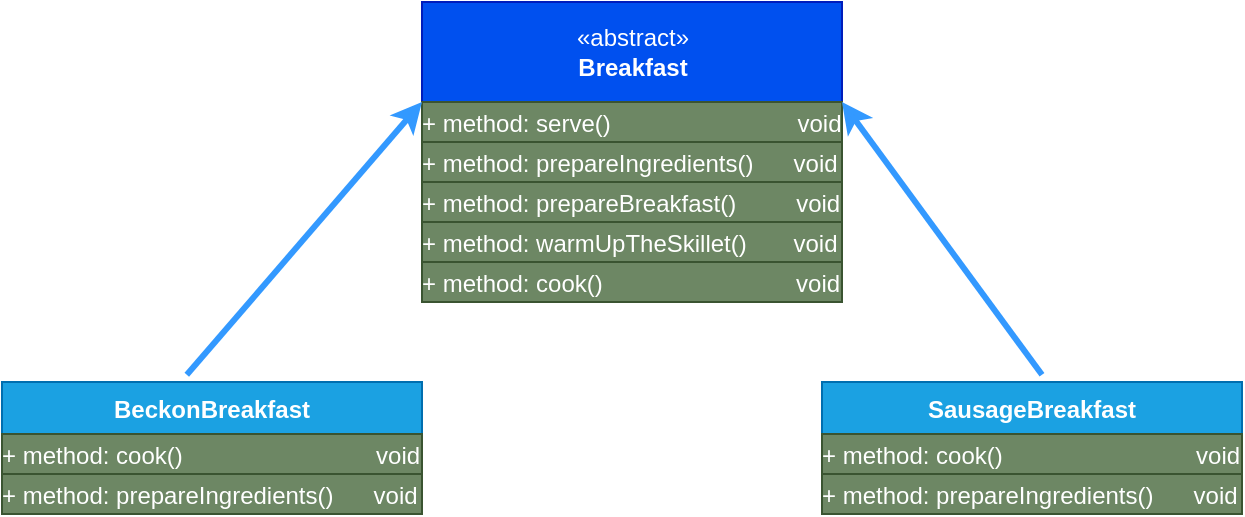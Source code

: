 <mxfile version="20.5.3" type="embed"><diagram id="L0xDlBGCaa63no6Fkt4c" name="Page-1"><mxGraphModel dx="652" dy="563" grid="1" gridSize="10" guides="1" tooltips="1" connect="1" arrows="1" fold="1" page="1" pageScale="1" pageWidth="850" pageHeight="1100" math="0" shadow="0"><root><mxCell id="0"/><mxCell id="1" parent="0"/><mxCell id="10" value="«abstract»&lt;br&gt;&lt;b&gt;Breakfast&lt;/b&gt;" style="html=1;fillColor=#0050ef;fontColor=#ffffff;strokeColor=#001DBC;" vertex="1" parent="1"><mxGeometry x="250" y="250" width="210" height="50" as="geometry"/></mxCell><mxCell id="11" value="&lt;p style=&quot;margin: 4px 0px 0px;&quot;&gt;+ method: serve()&amp;nbsp; &amp;nbsp; &amp;nbsp; &amp;nbsp; &amp;nbsp; &amp;nbsp; &amp;nbsp; &amp;nbsp; &amp;nbsp; &amp;nbsp; &amp;nbsp; &amp;nbsp; &amp;nbsp; &amp;nbsp; void&lt;br&gt;&lt;br&gt;&lt;/p&gt;" style="verticalAlign=top;align=left;overflow=fill;fontSize=12;fontFamily=Helvetica;html=1;fillColor=#6d8764;fontColor=#ffffff;strokeColor=#3A5431;" vertex="1" parent="1"><mxGeometry x="250" y="300" width="210" height="20" as="geometry"/></mxCell><mxCell id="12" value="&lt;p style=&quot;margin: 4px 0px 0px;&quot;&gt;+ method: prepareIngredients()&amp;nbsp; &amp;nbsp; &amp;nbsp; void&lt;br&gt;&lt;br&gt;&lt;/p&gt;" style="verticalAlign=top;align=left;overflow=fill;fontSize=12;fontFamily=Helvetica;html=1;fillColor=#6d8764;fontColor=#ffffff;strokeColor=#3A5431;" vertex="1" parent="1"><mxGeometry x="250" y="320" width="210" height="20" as="geometry"/></mxCell><mxCell id="13" value="&lt;p style=&quot;margin: 4px 0px 0px;&quot;&gt;+ method: prepareBreakfast()&amp;nbsp; &amp;nbsp; &amp;nbsp; &amp;nbsp; &amp;nbsp;void&lt;br&gt;&lt;br&gt;&lt;/p&gt;" style="verticalAlign=top;align=left;overflow=fill;fontSize=12;fontFamily=Helvetica;html=1;fillColor=#6d8764;fontColor=#ffffff;strokeColor=#3A5431;" vertex="1" parent="1"><mxGeometry x="250" y="340" width="210" height="20" as="geometry"/></mxCell><mxCell id="14" value="&lt;p style=&quot;margin: 4px 0px 0px;&quot;&gt;+ method: warmUpTheSkillet()&amp;nbsp; &amp;nbsp; &amp;nbsp; &amp;nbsp;void&lt;br&gt;&lt;br&gt;&lt;/p&gt;" style="verticalAlign=top;align=left;overflow=fill;fontSize=12;fontFamily=Helvetica;html=1;fillColor=#6d8764;fontColor=#ffffff;strokeColor=#3A5431;" vertex="1" parent="1"><mxGeometry x="250" y="360" width="210" height="20" as="geometry"/></mxCell><mxCell id="15" value="&lt;p style=&quot;margin: 4px 0px 0px;&quot;&gt;+ method: cook()&amp;nbsp; &amp;nbsp; &amp;nbsp; &amp;nbsp; &amp;nbsp; &amp;nbsp; &amp;nbsp; &amp;nbsp; &amp;nbsp; &amp;nbsp; &amp;nbsp; &amp;nbsp; &amp;nbsp; &amp;nbsp; &amp;nbsp;void&lt;br&gt;&lt;br&gt;&lt;/p&gt;" style="verticalAlign=top;align=left;overflow=fill;fontSize=12;fontFamily=Helvetica;html=1;fillColor=#6d8764;fontColor=#ffffff;strokeColor=#3A5431;" vertex="1" parent="1"><mxGeometry x="250" y="380" width="210" height="20" as="geometry"/></mxCell><mxCell id="16" value="BeckonBreakfast" style="swimlane;fontStyle=1;align=center;verticalAlign=top;childLayout=stackLayout;horizontal=1;startSize=26;horizontalStack=0;resizeParent=1;resizeParentMax=0;resizeLast=0;collapsible=1;marginBottom=0;fillColor=#1ba1e2;fontColor=#ffffff;strokeColor=#006EAF;" vertex="1" parent="1"><mxGeometry x="40" y="440" width="210" height="46" as="geometry"/></mxCell><mxCell id="22" value="&lt;p style=&quot;margin: 4px 0px 0px;&quot;&gt;+ method: cook()&amp;nbsp; &amp;nbsp; &amp;nbsp; &amp;nbsp; &amp;nbsp; &amp;nbsp; &amp;nbsp; &amp;nbsp; &amp;nbsp; &amp;nbsp; &amp;nbsp; &amp;nbsp; &amp;nbsp; &amp;nbsp; &amp;nbsp;void&lt;br&gt;&lt;br&gt;&lt;/p&gt;" style="verticalAlign=top;align=left;overflow=fill;fontSize=12;fontFamily=Helvetica;html=1;fillColor=#6d8764;fontColor=#ffffff;strokeColor=#3A5431;" vertex="1" parent="16"><mxGeometry y="26" width="210" height="20" as="geometry"/></mxCell><mxCell id="19" value="SausageBreakfast" style="swimlane;fontStyle=1;align=center;verticalAlign=top;childLayout=stackLayout;horizontal=1;startSize=26;horizontalStack=0;resizeParent=1;resizeParentMax=0;resizeLast=0;collapsible=1;marginBottom=0;fillColor=#1ba1e2;fontColor=#ffffff;strokeColor=#006EAF;" vertex="1" parent="1"><mxGeometry x="450" y="440" width="210" height="46" as="geometry"/></mxCell><mxCell id="24" value="&lt;p style=&quot;margin: 4px 0px 0px;&quot;&gt;+ method: cook()&amp;nbsp; &amp;nbsp; &amp;nbsp; &amp;nbsp; &amp;nbsp; &amp;nbsp; &amp;nbsp; &amp;nbsp; &amp;nbsp; &amp;nbsp; &amp;nbsp; &amp;nbsp; &amp;nbsp; &amp;nbsp; &amp;nbsp;void&lt;br&gt;&lt;br&gt;&lt;/p&gt;" style="verticalAlign=top;align=left;overflow=fill;fontSize=12;fontFamily=Helvetica;html=1;fillColor=#6d8764;fontColor=#ffffff;strokeColor=#3A5431;" vertex="1" parent="19"><mxGeometry y="26" width="210" height="20" as="geometry"/></mxCell><mxCell id="23" value="&lt;p style=&quot;margin: 4px 0px 0px;&quot;&gt;+ method: prepareIngredients()&amp;nbsp; &amp;nbsp; &amp;nbsp; void&lt;br&gt;&lt;br&gt;&lt;/p&gt;" style="verticalAlign=top;align=left;overflow=fill;fontSize=12;fontFamily=Helvetica;html=1;fillColor=#6d8764;fontColor=#ffffff;strokeColor=#3A5431;" vertex="1" parent="1"><mxGeometry x="40" y="486" width="210" height="20" as="geometry"/></mxCell><mxCell id="25" value="&lt;p style=&quot;margin: 4px 0px 0px;&quot;&gt;+ method: prepareIngredients()&amp;nbsp; &amp;nbsp; &amp;nbsp; void&lt;br&gt;&lt;br&gt;&lt;/p&gt;" style="verticalAlign=top;align=left;overflow=fill;fontSize=12;fontFamily=Helvetica;html=1;fillColor=#6d8764;fontColor=#ffffff;strokeColor=#3A5431;" vertex="1" parent="1"><mxGeometry x="450" y="486" width="210" height="20" as="geometry"/></mxCell><mxCell id="26" value="" style="endArrow=classic;html=1;rounded=0;entryX=0;entryY=0;entryDx=0;entryDy=0;exitX=0.44;exitY=-0.078;exitDx=0;exitDy=0;exitPerimeter=0;strokeWidth=3;strokeColor=#3399FF;" edge="1" parent="1" source="16" target="11"><mxGeometry width="50" height="50" relative="1" as="geometry"><mxPoint x="120" y="380" as="sourcePoint"/><mxPoint x="170" y="330" as="targetPoint"/></mxGeometry></mxCell><mxCell id="27" value="" style="endArrow=classic;html=1;rounded=0;entryX=1;entryY=0;entryDx=0;entryDy=0;exitX=0.44;exitY=-0.078;exitDx=0;exitDy=0;exitPerimeter=0;strokeWidth=3;strokeColor=#3399FF;" edge="1" parent="1" target="11"><mxGeometry width="50" height="50" relative="1" as="geometry"><mxPoint x="560" y="436.412" as="sourcePoint"/><mxPoint x="677.6" y="300" as="targetPoint"/></mxGeometry></mxCell></root></mxGraphModel></diagram></mxfile>